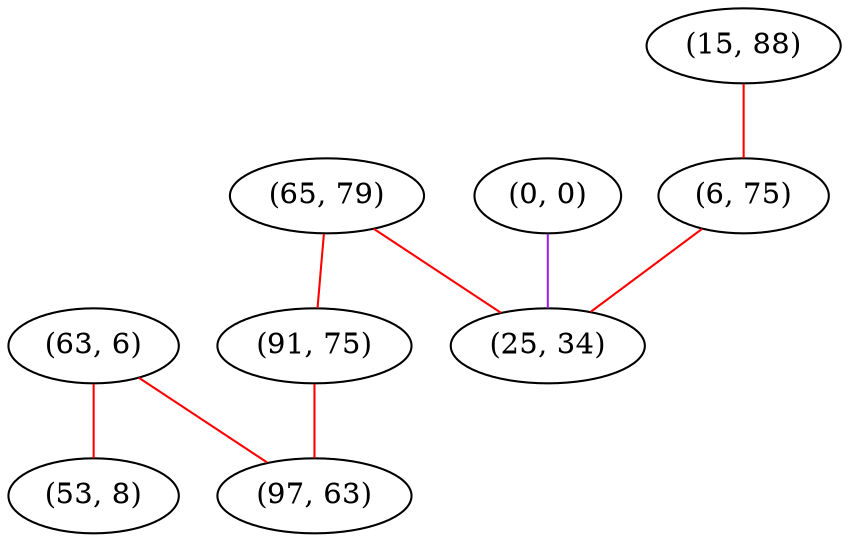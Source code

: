 graph "" {
"(63, 6)";
"(0, 0)";
"(15, 88)";
"(6, 75)";
"(53, 8)";
"(65, 79)";
"(91, 75)";
"(25, 34)";
"(97, 63)";
"(63, 6)" -- "(53, 8)"  [color=red, key=0, weight=1];
"(63, 6)" -- "(97, 63)"  [color=red, key=0, weight=1];
"(0, 0)" -- "(25, 34)"  [color=purple, key=0, weight=4];
"(15, 88)" -- "(6, 75)"  [color=red, key=0, weight=1];
"(6, 75)" -- "(25, 34)"  [color=red, key=0, weight=1];
"(65, 79)" -- "(25, 34)"  [color=red, key=0, weight=1];
"(65, 79)" -- "(91, 75)"  [color=red, key=0, weight=1];
"(91, 75)" -- "(97, 63)"  [color=red, key=0, weight=1];
}
